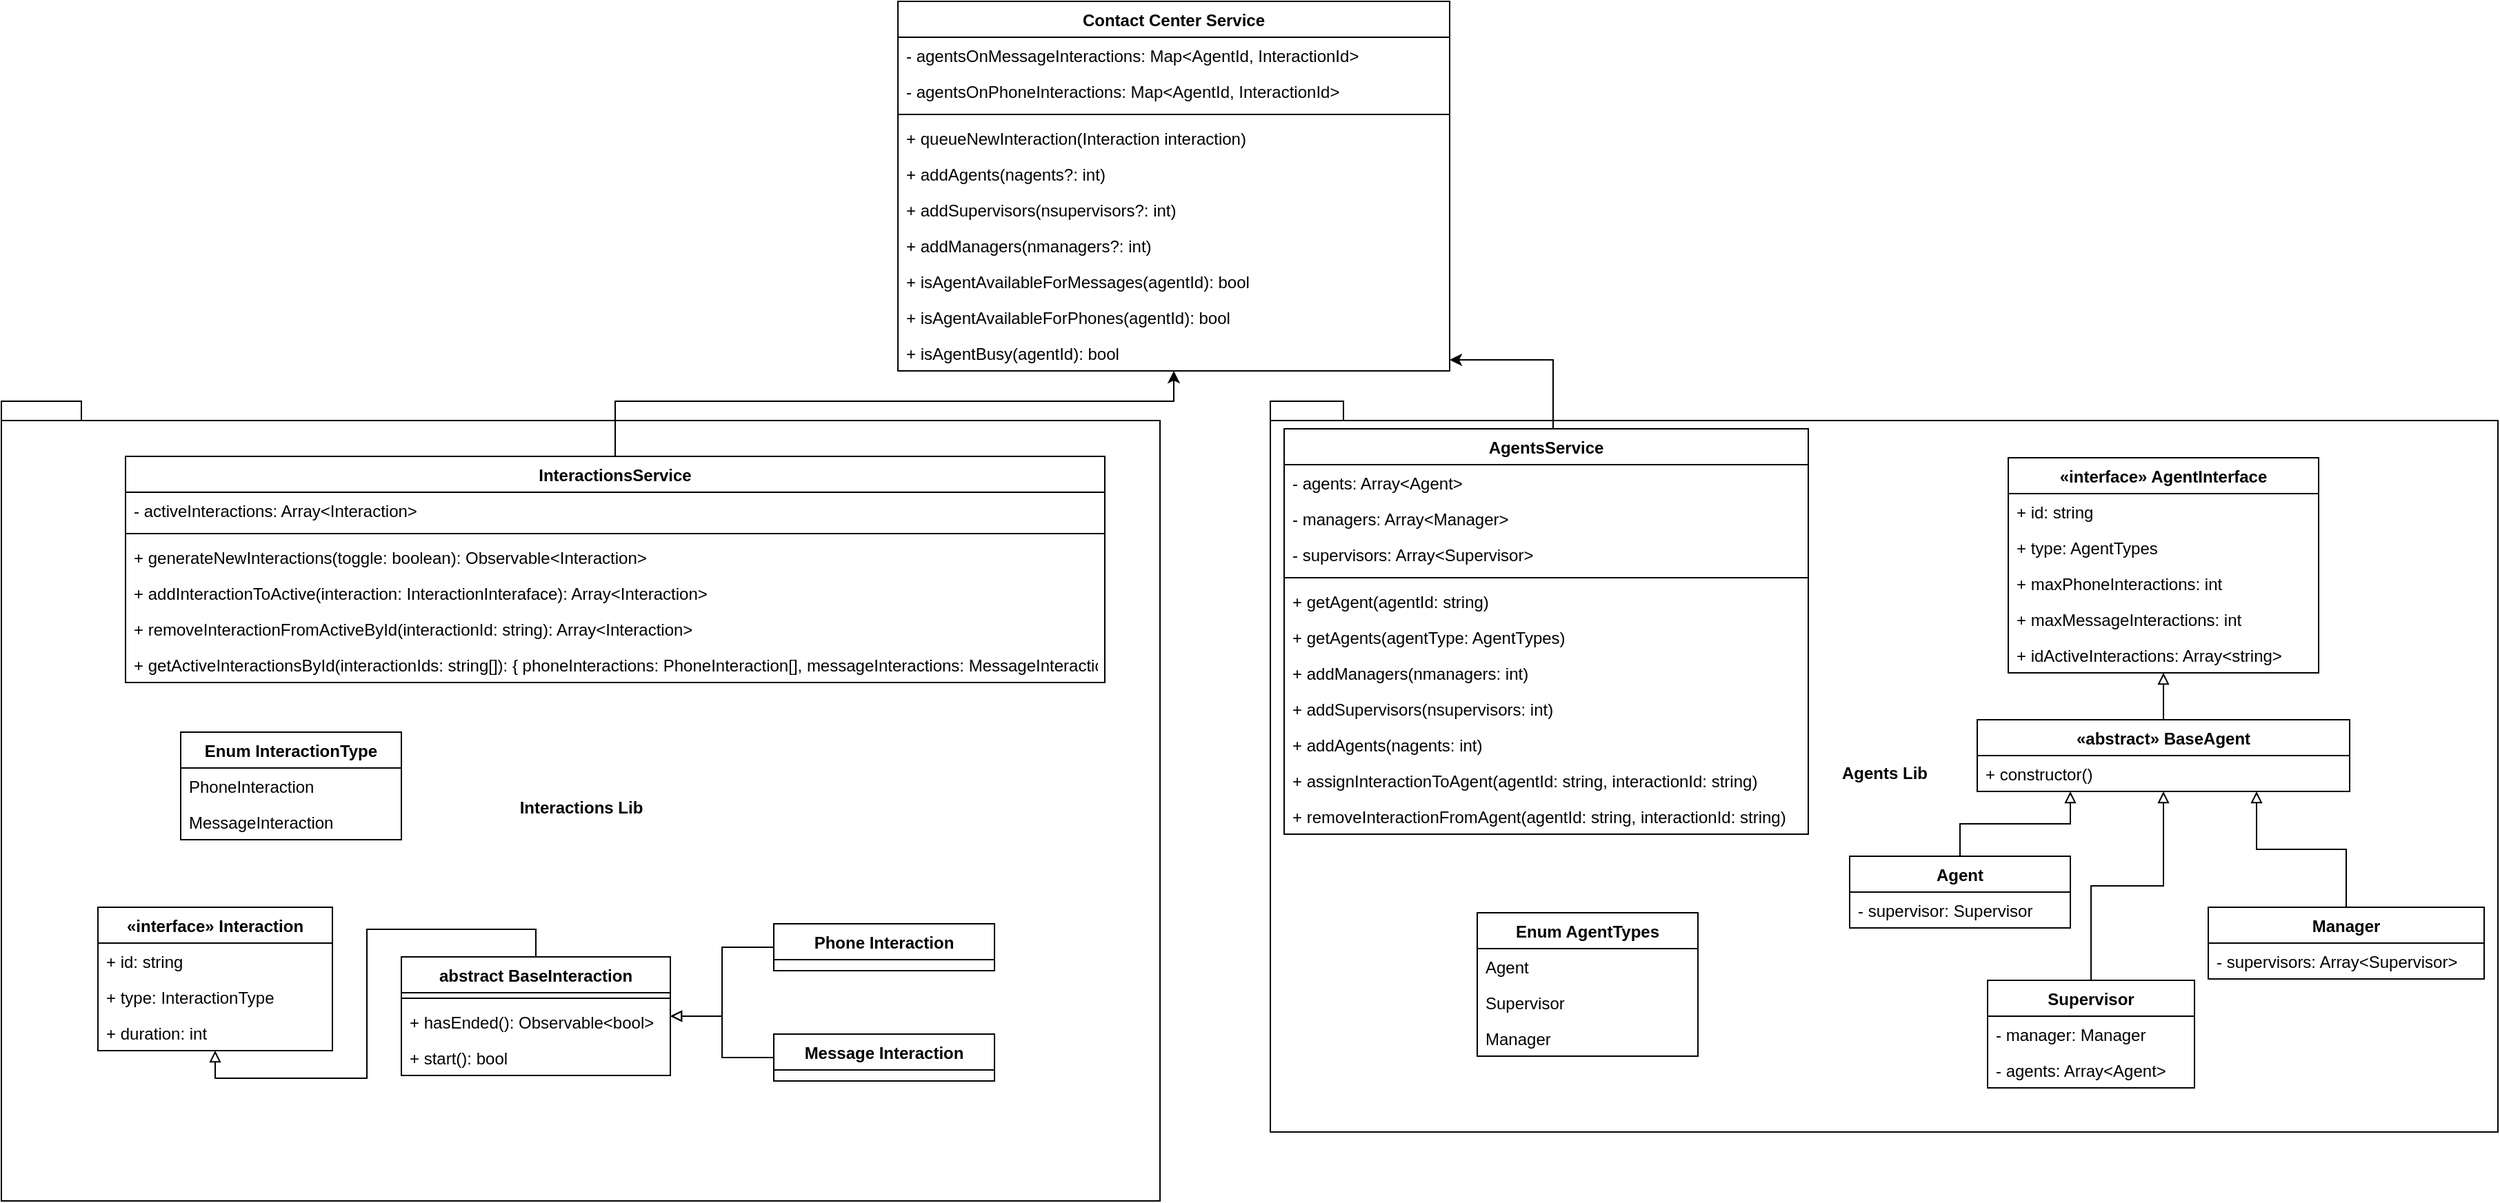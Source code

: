 <mxfile version="14.9.6" type="device" pages="2"><diagram id="9mXvaVSuT-yr561JVfZQ" name="Classes"><mxGraphModel dx="1939" dy="1730" grid="1" gridSize="10" guides="1" tooltips="1" connect="1" arrows="1" fold="1" page="1" pageScale="1" pageWidth="850" pageHeight="1100" math="0" shadow="0"><root><mxCell id="0"/><mxCell id="1" parent="0"/><mxCell id="GSy9JZOcoxlVscX8w8jJ-24" value="Agents Lib" style="shape=folder;fontStyle=1;spacingTop=10;tabWidth=40;tabHeight=14;tabPosition=left;html=1;" parent="1" vertex="1"><mxGeometry x="510" y="-410" width="890" height="530" as="geometry"/></mxCell><mxCell id="GSy9JZOcoxlVscX8w8jJ-23" value="Interactions Lib" style="shape=folder;fontStyle=1;spacingTop=10;tabWidth=40;tabHeight=14;tabPosition=left;html=1;" parent="1" vertex="1"><mxGeometry x="-410" y="-410" width="840" height="580" as="geometry"/></mxCell><mxCell id="VfbLvijLUW6u_aJ8UXOx-10" style="edgeStyle=orthogonalEdgeStyle;rounded=0;orthogonalLoop=1;jettySize=auto;html=1;startArrow=none;startFill=0;endArrow=block;endFill=0;" parent="1" source="rVlFmZ7Iy4KIFGHd2SEh-2" target="VfbLvijLUW6u_aJ8UXOx-1" edge="1"><mxGeometry relative="1" as="geometry"/></mxCell><mxCell id="rVlFmZ7Iy4KIFGHd2SEh-2" value="Message Interaction" style="swimlane;fontStyle=1;align=center;verticalAlign=top;childLayout=stackLayout;horizontal=1;startSize=26;horizontalStack=0;resizeParent=1;resizeParentMax=0;resizeLast=0;collapsible=1;marginBottom=0;" parent="1" vertex="1"><mxGeometry x="150" y="49" width="160" height="34" as="geometry"/></mxCell><mxCell id="VfbLvijLUW6u_aJ8UXOx-11" style="edgeStyle=orthogonalEdgeStyle;rounded=0;orthogonalLoop=1;jettySize=auto;html=1;startArrow=none;startFill=0;endArrow=block;endFill=0;" parent="1" source="rVlFmZ7Iy4KIFGHd2SEh-6" target="VfbLvijLUW6u_aJ8UXOx-1" edge="1"><mxGeometry relative="1" as="geometry"/></mxCell><mxCell id="rVlFmZ7Iy4KIFGHd2SEh-6" value="Phone Interaction" style="swimlane;fontStyle=1;align=center;verticalAlign=top;childLayout=stackLayout;horizontal=1;startSize=26;horizontalStack=0;resizeParent=1;resizeParentMax=0;resizeLast=0;collapsible=1;marginBottom=0;" parent="1" vertex="1"><mxGeometry x="150" y="-31" width="160" height="34" as="geometry"/></mxCell><mxCell id="rVlFmZ7Iy4KIFGHd2SEh-12" value="Agent" style="swimlane;fontStyle=1;align=center;verticalAlign=top;childLayout=stackLayout;horizontal=1;startSize=26;horizontalStack=0;resizeParent=1;resizeParentMax=0;resizeLast=0;collapsible=1;marginBottom=0;" parent="1" vertex="1"><mxGeometry x="930" y="-80" width="160" height="52" as="geometry"/></mxCell><mxCell id="rVlFmZ7Iy4KIFGHd2SEh-13" value="- supervisor: Supervisor" style="text;strokeColor=none;fillColor=none;align=left;verticalAlign=top;spacingLeft=4;spacingRight=4;overflow=hidden;rotatable=0;points=[[0,0.5],[1,0.5]];portConstraint=eastwest;" parent="rVlFmZ7Iy4KIFGHd2SEh-12" vertex="1"><mxGeometry y="26" width="160" height="26" as="geometry"/></mxCell><mxCell id="bqos2zg2RV2krhV23c68-33" style="edgeStyle=orthogonalEdgeStyle;rounded=0;orthogonalLoop=1;jettySize=auto;html=1;exitX=0.5;exitY=0;exitDx=0;exitDy=0;startArrow=none;startFill=0;endArrow=block;endFill=0;" parent="1" source="rVlFmZ7Iy4KIFGHd2SEh-16" target="rVlFmZ7Iy4KIFGHd2SEh-28" edge="1"><mxGeometry relative="1" as="geometry"/></mxCell><mxCell id="rVlFmZ7Iy4KIFGHd2SEh-16" value="Supervisor" style="swimlane;fontStyle=1;align=center;verticalAlign=top;childLayout=stackLayout;horizontal=1;startSize=26;horizontalStack=0;resizeParent=1;resizeParentMax=0;resizeLast=0;collapsible=1;marginBottom=0;" parent="1" vertex="1"><mxGeometry x="1030" y="10" width="150" height="78" as="geometry"/></mxCell><mxCell id="rVlFmZ7Iy4KIFGHd2SEh-17" value="- manager: Manager" style="text;strokeColor=none;fillColor=none;align=left;verticalAlign=top;spacingLeft=4;spacingRight=4;overflow=hidden;rotatable=0;points=[[0,0.5],[1,0.5]];portConstraint=eastwest;" parent="rVlFmZ7Iy4KIFGHd2SEh-16" vertex="1"><mxGeometry y="26" width="150" height="26" as="geometry"/></mxCell><mxCell id="bqos2zg2RV2krhV23c68-34" value="- agents: Array&lt;Agent&gt;" style="text;strokeColor=none;fillColor=none;align=left;verticalAlign=top;spacingLeft=4;spacingRight=4;overflow=hidden;rotatable=0;points=[[0,0.5],[1,0.5]];portConstraint=eastwest;" parent="rVlFmZ7Iy4KIFGHd2SEh-16" vertex="1"><mxGeometry y="52" width="150" height="26" as="geometry"/></mxCell><mxCell id="rVlFmZ7Iy4KIFGHd2SEh-20" value="Manager" style="swimlane;fontStyle=1;align=center;verticalAlign=top;childLayout=stackLayout;horizontal=1;startSize=26;horizontalStack=0;resizeParent=1;resizeParentMax=0;resizeLast=0;collapsible=1;marginBottom=0;" parent="1" vertex="1"><mxGeometry x="1190" y="-43" width="200" height="52" as="geometry"/></mxCell><mxCell id="bqos2zg2RV2krhV23c68-36" value="- supervisors: Array&lt;Supervisor&gt;" style="text;strokeColor=none;fillColor=none;align=left;verticalAlign=top;spacingLeft=4;spacingRight=4;overflow=hidden;rotatable=0;points=[[0,0.5],[1,0.5]];portConstraint=eastwest;" parent="rVlFmZ7Iy4KIFGHd2SEh-20" vertex="1"><mxGeometry y="26" width="200" height="26" as="geometry"/></mxCell><mxCell id="bqos2zg2RV2krhV23c68-4" style="edgeStyle=orthogonalEdgeStyle;rounded=0;orthogonalLoop=1;jettySize=auto;html=1;exitX=0.25;exitY=1;exitDx=0;exitDy=0;endArrow=none;endFill=0;startArrow=block;startFill=0;" parent="1" source="rVlFmZ7Iy4KIFGHd2SEh-28" target="rVlFmZ7Iy4KIFGHd2SEh-12" edge="1"><mxGeometry relative="1" as="geometry"/></mxCell><mxCell id="bqos2zg2RV2krhV23c68-6" style="edgeStyle=orthogonalEdgeStyle;rounded=0;orthogonalLoop=1;jettySize=auto;html=1;exitX=0.75;exitY=1;exitDx=0;exitDy=0;endArrow=none;endFill=0;startArrow=block;startFill=0;" parent="1" source="rVlFmZ7Iy4KIFGHd2SEh-28" target="rVlFmZ7Iy4KIFGHd2SEh-20" edge="1"><mxGeometry relative="1" as="geometry"/></mxCell><mxCell id="rVlFmZ7Iy4KIFGHd2SEh-28" value="«abstract» BaseAgent" style="swimlane;fontStyle=1;align=center;verticalAlign=top;childLayout=stackLayout;horizontal=1;startSize=26;horizontalStack=0;resizeParent=1;resizeParentMax=0;resizeLast=0;collapsible=1;marginBottom=0;" parent="1" vertex="1"><mxGeometry x="1022.5" y="-179" width="270" height="52" as="geometry"/></mxCell><mxCell id="W-T2RcgYXypYs22ILFJd-6" value="+ constructor()" style="text;strokeColor=none;fillColor=none;align=left;verticalAlign=top;spacingLeft=4;spacingRight=4;overflow=hidden;rotatable=0;points=[[0,0.5],[1,0.5]];portConstraint=eastwest;" vertex="1" parent="rVlFmZ7Iy4KIFGHd2SEh-28"><mxGeometry y="26" width="270" height="26" as="geometry"/></mxCell><mxCell id="VfbLvijLUW6u_aJ8UXOx-8" style="edgeStyle=orthogonalEdgeStyle;rounded=0;orthogonalLoop=1;jettySize=auto;html=1;exitX=0.5;exitY=1;exitDx=0;exitDy=0;entryX=0.5;entryY=0;entryDx=0;entryDy=0;endArrow=none;endFill=0;startArrow=block;startFill=0;" parent="1" source="rVlFmZ7Iy4KIFGHd2SEh-40" target="VfbLvijLUW6u_aJ8UXOx-1" edge="1"><mxGeometry relative="1" as="geometry"/></mxCell><mxCell id="rVlFmZ7Iy4KIFGHd2SEh-40" value="«interface» Interaction" style="swimlane;fontStyle=1;align=center;verticalAlign=top;childLayout=stackLayout;horizontal=1;startSize=26;horizontalStack=0;resizeParent=1;resizeParentMax=0;resizeLast=0;collapsible=1;marginBottom=0;" parent="1" vertex="1"><mxGeometry x="-340" y="-43" width="170" height="104" as="geometry"/></mxCell><mxCell id="rVlFmZ7Iy4KIFGHd2SEh-41" value="+ id: string" style="text;strokeColor=none;fillColor=none;align=left;verticalAlign=top;spacingLeft=4;spacingRight=4;overflow=hidden;rotatable=0;points=[[0,0.5],[1,0.5]];portConstraint=eastwest;" parent="rVlFmZ7Iy4KIFGHd2SEh-40" vertex="1"><mxGeometry y="26" width="170" height="26" as="geometry"/></mxCell><mxCell id="aWb27PJC8GSQuPGXeeC0-7" value="+ type: InteractionType" style="text;strokeColor=none;fillColor=none;align=left;verticalAlign=top;spacingLeft=4;spacingRight=4;overflow=hidden;rotatable=0;points=[[0,0.5],[1,0.5]];portConstraint=eastwest;" parent="rVlFmZ7Iy4KIFGHd2SEh-40" vertex="1"><mxGeometry y="52" width="170" height="26" as="geometry"/></mxCell><mxCell id="aWb27PJC8GSQuPGXeeC0-6" value="+ duration: int" style="text;strokeColor=none;fillColor=none;align=left;verticalAlign=top;spacingLeft=4;spacingRight=4;overflow=hidden;rotatable=0;points=[[0,0.5],[1,0.5]];portConstraint=eastwest;" parent="rVlFmZ7Iy4KIFGHd2SEh-40" vertex="1"><mxGeometry y="78" width="170" height="26" as="geometry"/></mxCell><mxCell id="bqos2zg2RV2krhV23c68-8" value="Contact Center Service" style="swimlane;fontStyle=1;align=center;verticalAlign=top;childLayout=stackLayout;horizontal=1;startSize=26;horizontalStack=0;resizeParent=1;resizeParentMax=0;resizeLast=0;collapsible=1;marginBottom=0;" parent="1" vertex="1"><mxGeometry x="240" y="-700" width="400" height="268" as="geometry"/></mxCell><mxCell id="bqos2zg2RV2krhV23c68-17" value="- agentsOnMessageInteractions: Map&lt;AgentId, InteractionId&gt;" style="text;strokeColor=none;fillColor=none;align=left;verticalAlign=top;spacingLeft=4;spacingRight=4;overflow=hidden;rotatable=0;points=[[0,0.5],[1,0.5]];portConstraint=eastwest;" parent="bqos2zg2RV2krhV23c68-8" vertex="1"><mxGeometry y="26" width="400" height="26" as="geometry"/></mxCell><mxCell id="aWb27PJC8GSQuPGXeeC0-1" value="- agentsOnPhoneInteractions: Map&lt;AgentId, InteractionId&gt;" style="text;strokeColor=none;fillColor=none;align=left;verticalAlign=top;spacingLeft=4;spacingRight=4;overflow=hidden;rotatable=0;points=[[0,0.5],[1,0.5]];portConstraint=eastwest;" parent="bqos2zg2RV2krhV23c68-8" vertex="1"><mxGeometry y="52" width="400" height="26" as="geometry"/></mxCell><mxCell id="bqos2zg2RV2krhV23c68-10" value="" style="line;strokeWidth=1;fillColor=none;align=left;verticalAlign=middle;spacingTop=-1;spacingLeft=3;spacingRight=3;rotatable=0;labelPosition=right;points=[];portConstraint=eastwest;" parent="bqos2zg2RV2krhV23c68-8" vertex="1"><mxGeometry y="78" width="400" height="8" as="geometry"/></mxCell><mxCell id="_GVW7TMEbYRuiCOnkN0X-1" value="+ queueNewInteraction(Interaction interaction)" style="text;strokeColor=none;fillColor=none;align=left;verticalAlign=top;spacingLeft=4;spacingRight=4;overflow=hidden;rotatable=0;points=[[0,0.5],[1,0.5]];portConstraint=eastwest;" parent="bqos2zg2RV2krhV23c68-8" vertex="1"><mxGeometry y="86" width="400" height="26" as="geometry"/></mxCell><mxCell id="NI0zoDxkc4GcWIUidgXC-1" value="+ addAgents(nagents?: int)" style="text;strokeColor=none;fillColor=none;align=left;verticalAlign=top;spacingLeft=4;spacingRight=4;overflow=hidden;rotatable=0;points=[[0,0.5],[1,0.5]];portConstraint=eastwest;" parent="bqos2zg2RV2krhV23c68-8" vertex="1"><mxGeometry y="112" width="400" height="26" as="geometry"/></mxCell><mxCell id="NI0zoDxkc4GcWIUidgXC-2" value="+ addSupervisors(nsupervisors?: int)" style="text;strokeColor=none;fillColor=none;align=left;verticalAlign=top;spacingLeft=4;spacingRight=4;overflow=hidden;rotatable=0;points=[[0,0.5],[1,0.5]];portConstraint=eastwest;" parent="bqos2zg2RV2krhV23c68-8" vertex="1"><mxGeometry y="138" width="400" height="26" as="geometry"/></mxCell><mxCell id="NI0zoDxkc4GcWIUidgXC-3" value="+ addManagers(nmanagers?: int)" style="text;strokeColor=none;fillColor=none;align=left;verticalAlign=top;spacingLeft=4;spacingRight=4;overflow=hidden;rotatable=0;points=[[0,0.5],[1,0.5]];portConstraint=eastwest;" parent="bqos2zg2RV2krhV23c68-8" vertex="1"><mxGeometry y="164" width="400" height="26" as="geometry"/></mxCell><mxCell id="aWb27PJC8GSQuPGXeeC0-10" value="+ isAgentAvailableForMessages(agentId): bool" style="text;strokeColor=none;fillColor=none;align=left;verticalAlign=top;spacingLeft=4;spacingRight=4;overflow=hidden;rotatable=0;points=[[0,0.5],[1,0.5]];portConstraint=eastwest;" parent="bqos2zg2RV2krhV23c68-8" vertex="1"><mxGeometry y="190" width="400" height="26" as="geometry"/></mxCell><mxCell id="aWb27PJC8GSQuPGXeeC0-9" value="+ isAgentAvailableForPhones(agentId): bool" style="text;strokeColor=none;fillColor=none;align=left;verticalAlign=top;spacingLeft=4;spacingRight=4;overflow=hidden;rotatable=0;points=[[0,0.5],[1,0.5]];portConstraint=eastwest;" parent="bqos2zg2RV2krhV23c68-8" vertex="1"><mxGeometry y="216" width="400" height="26" as="geometry"/></mxCell><mxCell id="W-T2RcgYXypYs22ILFJd-2" value="+ isAgentBusy(agentId): bool" style="text;strokeColor=none;fillColor=none;align=left;verticalAlign=top;spacingLeft=4;spacingRight=4;overflow=hidden;rotatable=0;points=[[0,0.5],[1,0.5]];portConstraint=eastwest;" vertex="1" parent="bqos2zg2RV2krhV23c68-8"><mxGeometry y="242" width="400" height="26" as="geometry"/></mxCell><mxCell id="VfbLvijLUW6u_aJ8UXOx-1" value="abstract BaseInteraction" style="swimlane;fontStyle=1;align=center;verticalAlign=top;childLayout=stackLayout;horizontal=1;startSize=26;horizontalStack=0;resizeParent=1;resizeParentMax=0;resizeLast=0;collapsible=1;marginBottom=0;" parent="1" vertex="1"><mxGeometry x="-120" y="-7" width="195" height="86" as="geometry"/></mxCell><mxCell id="VfbLvijLUW6u_aJ8UXOx-3" value="" style="line;strokeWidth=1;fillColor=none;align=left;verticalAlign=middle;spacingTop=-1;spacingLeft=3;spacingRight=3;rotatable=0;labelPosition=right;points=[];portConstraint=eastwest;" parent="VfbLvijLUW6u_aJ8UXOx-1" vertex="1"><mxGeometry y="26" width="195" height="8" as="geometry"/></mxCell><mxCell id="VfbLvijLUW6u_aJ8UXOx-6" value="+ hasEnded(): Observable&lt;bool&gt;" style="text;strokeColor=none;fillColor=none;align=left;verticalAlign=top;spacingLeft=4;spacingRight=4;overflow=hidden;rotatable=0;points=[[0,0.5],[1,0.5]];portConstraint=eastwest;" parent="VfbLvijLUW6u_aJ8UXOx-1" vertex="1"><mxGeometry y="34" width="195" height="26" as="geometry"/></mxCell><mxCell id="VfbLvijLUW6u_aJ8UXOx-5" value="+ start(): bool" style="text;strokeColor=none;fillColor=none;align=left;verticalAlign=top;spacingLeft=4;spacingRight=4;overflow=hidden;rotatable=0;points=[[0,0.5],[1,0.5]];portConstraint=eastwest;" parent="VfbLvijLUW6u_aJ8UXOx-1" vertex="1"><mxGeometry y="60" width="195" height="26" as="geometry"/></mxCell><mxCell id="aWb27PJC8GSQuPGXeeC0-16" style="edgeStyle=orthogonalEdgeStyle;rounded=0;orthogonalLoop=1;jettySize=auto;html=1;exitX=0.5;exitY=1;exitDx=0;exitDy=0;startArrow=block;startFill=0;endArrow=none;endFill=0;" parent="1" source="aWb27PJC8GSQuPGXeeC0-11" target="rVlFmZ7Iy4KIFGHd2SEh-28" edge="1"><mxGeometry relative="1" as="geometry"/></mxCell><mxCell id="aWb27PJC8GSQuPGXeeC0-11" value="«interface» AgentInterface" style="swimlane;fontStyle=1;align=center;verticalAlign=top;childLayout=stackLayout;horizontal=1;startSize=26;horizontalStack=0;resizeParent=1;resizeParentMax=0;resizeLast=0;collapsible=1;marginBottom=0;" parent="1" vertex="1"><mxGeometry x="1045" y="-369" width="225" height="156" as="geometry"/></mxCell><mxCell id="aWb27PJC8GSQuPGXeeC0-12" value="+ id: string" style="text;strokeColor=none;fillColor=none;align=left;verticalAlign=top;spacingLeft=4;spacingRight=4;overflow=hidden;rotatable=0;points=[[0,0.5],[1,0.5]];portConstraint=eastwest;" parent="aWb27PJC8GSQuPGXeeC0-11" vertex="1"><mxGeometry y="26" width="225" height="26" as="geometry"/></mxCell><mxCell id="aWb27PJC8GSQuPGXeeC0-13" value="+ type: AgentTypes" style="text;strokeColor=none;fillColor=none;align=left;verticalAlign=top;spacingLeft=4;spacingRight=4;overflow=hidden;rotatable=0;points=[[0,0.5],[1,0.5]];portConstraint=eastwest;" parent="aWb27PJC8GSQuPGXeeC0-11" vertex="1"><mxGeometry y="52" width="225" height="26" as="geometry"/></mxCell><mxCell id="aWb27PJC8GSQuPGXeeC0-3" value="+ maxPhoneInteractions: int" style="text;strokeColor=none;fillColor=none;align=left;verticalAlign=top;spacingLeft=4;spacingRight=4;overflow=hidden;rotatable=0;points=[[0,0.5],[1,0.5]];portConstraint=eastwest;" parent="aWb27PJC8GSQuPGXeeC0-11" vertex="1"><mxGeometry y="78" width="225" height="26" as="geometry"/></mxCell><mxCell id="rVlFmZ7Iy4KIFGHd2SEh-29" value="+ maxMessageInteractions: int" style="text;strokeColor=none;fillColor=none;align=left;verticalAlign=top;spacingLeft=4;spacingRight=4;overflow=hidden;rotatable=0;points=[[0,0.5],[1,0.5]];portConstraint=eastwest;" parent="aWb27PJC8GSQuPGXeeC0-11" vertex="1"><mxGeometry y="104" width="225" height="26" as="geometry"/></mxCell><mxCell id="aWb27PJC8GSQuPGXeeC0-4" value="+ idActiveInteractions: Array&lt;string&gt;" style="text;strokeColor=none;fillColor=none;align=left;verticalAlign=top;spacingLeft=4;spacingRight=4;overflow=hidden;rotatable=0;points=[[0,0.5],[1,0.5]];portConstraint=eastwest;" parent="aWb27PJC8GSQuPGXeeC0-11" vertex="1"><mxGeometry y="130" width="225" height="26" as="geometry"/></mxCell><mxCell id="GSy9JZOcoxlVscX8w8jJ-20" style="edgeStyle=orthogonalEdgeStyle;rounded=0;orthogonalLoop=1;jettySize=auto;html=1;" parent="1" source="GSy9JZOcoxlVscX8w8jJ-1" target="bqos2zg2RV2krhV23c68-8" edge="1"><mxGeometry relative="1" as="geometry"><Array as="points"><mxPoint x="715" y="-440"/><mxPoint x="440" y="-440"/></Array></mxGeometry></mxCell><mxCell id="GSy9JZOcoxlVscX8w8jJ-1" value="AgentsService" style="swimlane;fontStyle=1;align=center;verticalAlign=top;childLayout=stackLayout;horizontal=1;startSize=26;horizontalStack=0;resizeParent=1;resizeParentMax=0;resizeLast=0;collapsible=1;marginBottom=0;" parent="1" vertex="1"><mxGeometry x="520" y="-390" width="380" height="294" as="geometry"/></mxCell><mxCell id="GSy9JZOcoxlVscX8w8jJ-5" value="- agents: Array&lt;Agent&gt;" style="text;strokeColor=none;fillColor=none;align=left;verticalAlign=top;spacingLeft=4;spacingRight=4;overflow=hidden;rotatable=0;points=[[0,0.5],[1,0.5]];portConstraint=eastwest;" parent="GSy9JZOcoxlVscX8w8jJ-1" vertex="1"><mxGeometry y="26" width="380" height="26" as="geometry"/></mxCell><mxCell id="GSy9JZOcoxlVscX8w8jJ-7" value="- managers: Array&lt;Manager&gt;" style="text;strokeColor=none;fillColor=none;align=left;verticalAlign=top;spacingLeft=4;spacingRight=4;overflow=hidden;rotatable=0;points=[[0,0.5],[1,0.5]];portConstraint=eastwest;" parent="GSy9JZOcoxlVscX8w8jJ-1" vertex="1"><mxGeometry y="52" width="380" height="26" as="geometry"/></mxCell><mxCell id="GSy9JZOcoxlVscX8w8jJ-6" value="- supervisors: Array&lt;Supervisor&gt;" style="text;strokeColor=none;fillColor=none;align=left;verticalAlign=top;spacingLeft=4;spacingRight=4;overflow=hidden;rotatable=0;points=[[0,0.5],[1,0.5]];portConstraint=eastwest;" parent="GSy9JZOcoxlVscX8w8jJ-1" vertex="1"><mxGeometry y="78" width="380" height="26" as="geometry"/></mxCell><mxCell id="GSy9JZOcoxlVscX8w8jJ-3" value="" style="line;strokeWidth=1;fillColor=none;align=left;verticalAlign=middle;spacingTop=-1;spacingLeft=3;spacingRight=3;rotatable=0;labelPosition=right;points=[];portConstraint=eastwest;" parent="GSy9JZOcoxlVscX8w8jJ-1" vertex="1"><mxGeometry y="104" width="380" height="8" as="geometry"/></mxCell><mxCell id="eq-xW2-XUnyU69JytTZA-1" value="+ getAgent(agentId: string)" style="text;strokeColor=none;fillColor=none;align=left;verticalAlign=top;spacingLeft=4;spacingRight=4;overflow=hidden;rotatable=0;points=[[0,0.5],[1,0.5]];portConstraint=eastwest;" parent="GSy9JZOcoxlVscX8w8jJ-1" vertex="1"><mxGeometry y="112" width="380" height="26" as="geometry"/></mxCell><mxCell id="eq-xW2-XUnyU69JytTZA-4" value="+ getAgents(agentType: AgentTypes)" style="text;strokeColor=none;fillColor=none;align=left;verticalAlign=top;spacingLeft=4;spacingRight=4;overflow=hidden;rotatable=0;points=[[0,0.5],[1,0.5]];portConstraint=eastwest;" parent="GSy9JZOcoxlVscX8w8jJ-1" vertex="1"><mxGeometry y="138" width="380" height="26" as="geometry"/></mxCell><mxCell id="GSy9JZOcoxlVscX8w8jJ-10" value="+ addManagers(nmanagers: int)" style="text;strokeColor=none;fillColor=none;align=left;verticalAlign=top;spacingLeft=4;spacingRight=4;overflow=hidden;rotatable=0;points=[[0,0.5],[1,0.5]];portConstraint=eastwest;" parent="GSy9JZOcoxlVscX8w8jJ-1" vertex="1"><mxGeometry y="164" width="380" height="26" as="geometry"/></mxCell><mxCell id="GSy9JZOcoxlVscX8w8jJ-9" value="+ addSupervisors(nsupervisors: int)" style="text;strokeColor=none;fillColor=none;align=left;verticalAlign=top;spacingLeft=4;spacingRight=4;overflow=hidden;rotatable=0;points=[[0,0.5],[1,0.5]];portConstraint=eastwest;" parent="GSy9JZOcoxlVscX8w8jJ-1" vertex="1"><mxGeometry y="190" width="380" height="26" as="geometry"/></mxCell><mxCell id="GSy9JZOcoxlVscX8w8jJ-8" value="+ addAgents(nagents: int)" style="text;strokeColor=none;fillColor=none;align=left;verticalAlign=top;spacingLeft=4;spacingRight=4;overflow=hidden;rotatable=0;points=[[0,0.5],[1,0.5]];portConstraint=eastwest;" parent="GSy9JZOcoxlVscX8w8jJ-1" vertex="1"><mxGeometry y="216" width="380" height="26" as="geometry"/></mxCell><mxCell id="W-T2RcgYXypYs22ILFJd-1" value="+ assignInteractionToAgent(agentId: string, interactionId: string)" style="text;strokeColor=none;fillColor=none;align=left;verticalAlign=top;spacingLeft=4;spacingRight=4;overflow=hidden;rotatable=0;points=[[0,0.5],[1,0.5]];portConstraint=eastwest;" vertex="1" parent="GSy9JZOcoxlVscX8w8jJ-1"><mxGeometry y="242" width="380" height="26" as="geometry"/></mxCell><mxCell id="eq-xW2-XUnyU69JytTZA-2" value="+ removeInteractionFromAgent(agentId: string, interactionId: string)" style="text;strokeColor=none;fillColor=none;align=left;verticalAlign=top;spacingLeft=4;spacingRight=4;overflow=hidden;rotatable=0;points=[[0,0.5],[1,0.5]];portConstraint=eastwest;" parent="GSy9JZOcoxlVscX8w8jJ-1" vertex="1"><mxGeometry y="268" width="380" height="26" as="geometry"/></mxCell><mxCell id="GSy9JZOcoxlVscX8w8jJ-21" style="edgeStyle=orthogonalEdgeStyle;rounded=0;orthogonalLoop=1;jettySize=auto;html=1;exitX=0.5;exitY=0;exitDx=0;exitDy=0;" parent="1" source="GSy9JZOcoxlVscX8w8jJ-15" target="bqos2zg2RV2krhV23c68-8" edge="1"><mxGeometry relative="1" as="geometry"><Array as="points"><mxPoint x="35" y="-410"/><mxPoint x="440" y="-410"/></Array></mxGeometry></mxCell><mxCell id="GSy9JZOcoxlVscX8w8jJ-15" value="InteractionsService" style="swimlane;fontStyle=1;align=center;verticalAlign=top;childLayout=stackLayout;horizontal=1;startSize=26;horizontalStack=0;resizeParent=1;resizeParentMax=0;resizeLast=0;collapsible=1;marginBottom=0;" parent="1" vertex="1"><mxGeometry x="-320" y="-370" width="710" height="164" as="geometry"/></mxCell><mxCell id="GSy9JZOcoxlVscX8w8jJ-19" value="- activeInteractions: Array&lt;Interaction&gt;" style="text;strokeColor=none;fillColor=none;align=left;verticalAlign=top;spacingLeft=4;spacingRight=4;overflow=hidden;rotatable=0;points=[[0,0.5],[1,0.5]];portConstraint=eastwest;" parent="GSy9JZOcoxlVscX8w8jJ-15" vertex="1"><mxGeometry y="26" width="710" height="26" as="geometry"/></mxCell><mxCell id="GSy9JZOcoxlVscX8w8jJ-17" value="" style="line;strokeWidth=1;fillColor=none;align=left;verticalAlign=middle;spacingTop=-1;spacingLeft=3;spacingRight=3;rotatable=0;labelPosition=right;points=[];portConstraint=eastwest;" parent="GSy9JZOcoxlVscX8w8jJ-15" vertex="1"><mxGeometry y="52" width="710" height="8" as="geometry"/></mxCell><mxCell id="GSy9JZOcoxlVscX8w8jJ-18" value="+ generateNewInteractions(toggle: boolean): Observable&lt;Interaction&gt;" style="text;strokeColor=none;fillColor=none;align=left;verticalAlign=top;spacingLeft=4;spacingRight=4;overflow=hidden;rotatable=0;points=[[0,0.5],[1,0.5]];portConstraint=eastwest;" parent="GSy9JZOcoxlVscX8w8jJ-15" vertex="1"><mxGeometry y="60" width="710" height="26" as="geometry"/></mxCell><mxCell id="GSy9JZOcoxlVscX8w8jJ-22" value="+ addInteractionToActive(interaction: InteractionInteraface): Array&lt;Interaction&gt;" style="text;strokeColor=none;fillColor=none;align=left;verticalAlign=top;spacingLeft=4;spacingRight=4;overflow=hidden;rotatable=0;points=[[0,0.5],[1,0.5]];portConstraint=eastwest;" parent="GSy9JZOcoxlVscX8w8jJ-15" vertex="1"><mxGeometry y="86" width="710" height="26" as="geometry"/></mxCell><mxCell id="W-T2RcgYXypYs22ILFJd-4" value="+ removeInteractionFromActiveById(interactionId: string): Array&lt;Interaction&gt;" style="text;strokeColor=none;fillColor=none;align=left;verticalAlign=top;spacingLeft=4;spacingRight=4;overflow=hidden;rotatable=0;points=[[0,0.5],[1,0.5]];portConstraint=eastwest;" vertex="1" parent="GSy9JZOcoxlVscX8w8jJ-15"><mxGeometry y="112" width="710" height="26" as="geometry"/></mxCell><mxCell id="W-T2RcgYXypYs22ILFJd-3" value="+ getActiveInteractionsById(interactionIds: string[]): { phoneInteractions: PhoneInteraction[], messageInteractions: MessageInteractions[] }" style="text;strokeColor=none;fillColor=none;align=left;verticalAlign=top;spacingLeft=4;spacingRight=4;overflow=hidden;rotatable=0;points=[[0,0.5],[1,0.5]];portConstraint=eastwest;" vertex="1" parent="GSy9JZOcoxlVscX8w8jJ-15"><mxGeometry y="138" width="710" height="26" as="geometry"/></mxCell><mxCell id="W-T2RcgYXypYs22ILFJd-7" value="Enum AgentTypes" style="swimlane;fontStyle=1;align=center;verticalAlign=top;childLayout=stackLayout;horizontal=1;startSize=26;horizontalStack=0;resizeParent=1;resizeParentMax=0;resizeLast=0;collapsible=1;marginBottom=0;" vertex="1" parent="1"><mxGeometry x="660" y="-39" width="160" height="104" as="geometry"/></mxCell><mxCell id="W-T2RcgYXypYs22ILFJd-11" value="Agent" style="text;strokeColor=none;fillColor=none;align=left;verticalAlign=top;spacingLeft=4;spacingRight=4;overflow=hidden;rotatable=0;points=[[0,0.5],[1,0.5]];portConstraint=eastwest;" vertex="1" parent="W-T2RcgYXypYs22ILFJd-7"><mxGeometry y="26" width="160" height="26" as="geometry"/></mxCell><mxCell id="W-T2RcgYXypYs22ILFJd-12" value="Supervisor" style="text;strokeColor=none;fillColor=none;align=left;verticalAlign=top;spacingLeft=4;spacingRight=4;overflow=hidden;rotatable=0;points=[[0,0.5],[1,0.5]];portConstraint=eastwest;" vertex="1" parent="W-T2RcgYXypYs22ILFJd-7"><mxGeometry y="52" width="160" height="26" as="geometry"/></mxCell><mxCell id="W-T2RcgYXypYs22ILFJd-8" value="Manager" style="text;strokeColor=none;fillColor=none;align=left;verticalAlign=top;spacingLeft=4;spacingRight=4;overflow=hidden;rotatable=0;points=[[0,0.5],[1,0.5]];portConstraint=eastwest;" vertex="1" parent="W-T2RcgYXypYs22ILFJd-7"><mxGeometry y="78" width="160" height="26" as="geometry"/></mxCell><mxCell id="W-T2RcgYXypYs22ILFJd-13" value="Enum InteractionType" style="swimlane;fontStyle=1;align=center;verticalAlign=top;childLayout=stackLayout;horizontal=1;startSize=26;horizontalStack=0;resizeParent=1;resizeParentMax=0;resizeLast=0;collapsible=1;marginBottom=0;" vertex="1" parent="1"><mxGeometry x="-280" y="-170" width="160" height="78" as="geometry"/></mxCell><mxCell id="W-T2RcgYXypYs22ILFJd-17" value="PhoneInteraction" style="text;strokeColor=none;fillColor=none;align=left;verticalAlign=top;spacingLeft=4;spacingRight=4;overflow=hidden;rotatable=0;points=[[0,0.5],[1,0.5]];portConstraint=eastwest;" vertex="1" parent="W-T2RcgYXypYs22ILFJd-13"><mxGeometry y="26" width="160" height="26" as="geometry"/></mxCell><mxCell id="W-T2RcgYXypYs22ILFJd-14" value="MessageInteraction" style="text;strokeColor=none;fillColor=none;align=left;verticalAlign=top;spacingLeft=4;spacingRight=4;overflow=hidden;rotatable=0;points=[[0,0.5],[1,0.5]];portConstraint=eastwest;" vertex="1" parent="W-T2RcgYXypYs22ILFJd-13"><mxGeometry y="52" width="160" height="26" as="geometry"/></mxCell></root></mxGraphModel></diagram><diagram id="X7nQB1wiBKxIS-zTiMWH" name="Flow"><mxGraphModel dx="1089" dy="630" grid="1" gridSize="10" guides="1" tooltips="1" connect="1" arrows="1" fold="1" page="1" pageScale="1" pageWidth="827" pageHeight="1169" math="0" shadow="0"><root><mxCell id="nzC5I7efXiTQzMB4yumk-0"/><mxCell id="nzC5I7efXiTQzMB4yumk-1" parent="nzC5I7efXiTQzMB4yumk-0"/><mxCell id="nzC5I7efXiTQzMB4yumk-11" style="edgeStyle=orthogonalEdgeStyle;rounded=0;orthogonalLoop=1;jettySize=auto;html=1;exitX=0.5;exitY=1;exitDx=0;exitDy=0;entryX=0.5;entryY=0;entryDx=0;entryDy=0;" parent="nzC5I7efXiTQzMB4yumk-1" source="nzC5I7efXiTQzMB4yumk-2" target="nzC5I7efXiTQzMB4yumk-8" edge="1"><mxGeometry relative="1" as="geometry"/></mxCell><mxCell id="nzC5I7efXiTQzMB4yumk-2" value="New Interaction" style="ellipse;whiteSpace=wrap;html=1;aspect=fixed;" parent="nzC5I7efXiTQzMB4yumk-1" vertex="1"><mxGeometry x="350" y="80" width="80" height="80" as="geometry"/></mxCell><mxCell id="nzC5I7efXiTQzMB4yumk-3" value="&lt;h1&gt;Contact Center Flow&lt;/h1&gt;&lt;p&gt;A new interaction enters the Contact Center, this graph describe how it's handled&lt;/p&gt;" style="text;html=1;strokeColor=none;fillColor=none;spacing=5;spacingTop=-20;whiteSpace=wrap;overflow=hidden;rounded=0;" parent="nzC5I7efXiTQzMB4yumk-1" vertex="1"><mxGeometry x="20" y="20" width="190" height="120" as="geometry"/></mxCell><mxCell id="nzC5I7efXiTQzMB4yumk-17" value="" style="edgeStyle=orthogonalEdgeStyle;rounded=0;orthogonalLoop=1;jettySize=auto;html=1;" parent="nzC5I7efXiTQzMB4yumk-1" source="nzC5I7efXiTQzMB4yumk-4" target="nzC5I7efXiTQzMB4yumk-13" edge="1"><mxGeometry relative="1" as="geometry"/></mxCell><mxCell id="nzC5I7efXiTQzMB4yumk-21" value="" style="edgeStyle=orthogonalEdgeStyle;rounded=0;orthogonalLoop=1;jettySize=auto;html=1;" parent="nzC5I7efXiTQzMB4yumk-1" source="nzC5I7efXiTQzMB4yumk-4" target="nzC5I7efXiTQzMB4yumk-20" edge="1"><mxGeometry relative="1" as="geometry"/></mxCell><mxCell id="nzC5I7efXiTQzMB4yumk-4" value="Is Any Agent Available" style="rhombus;whiteSpace=wrap;html=1;" parent="nzC5I7efXiTQzMB4yumk-1" vertex="1"><mxGeometry x="345" y="320" width="90" height="100" as="geometry"/></mxCell><mxCell id="nzC5I7efXiTQzMB4yumk-12" style="edgeStyle=orthogonalEdgeStyle;rounded=0;orthogonalLoop=1;jettySize=auto;html=1;exitX=0.5;exitY=1;exitDx=0;exitDy=0;" parent="nzC5I7efXiTQzMB4yumk-1" source="nzC5I7efXiTQzMB4yumk-8" target="nzC5I7efXiTQzMB4yumk-4" edge="1"><mxGeometry relative="1" as="geometry"/></mxCell><mxCell id="nzC5I7efXiTQzMB4yumk-8" value="Enter Contact Center" style="whiteSpace=wrap;html=1;aspect=fixed;" parent="nzC5I7efXiTQzMB4yumk-1" vertex="1"><mxGeometry x="350" y="200" width="80" height="80" as="geometry"/></mxCell><mxCell id="nzC5I7efXiTQzMB4yumk-15" value="" style="edgeStyle=orthogonalEdgeStyle;rounded=0;orthogonalLoop=1;jettySize=auto;html=1;" parent="nzC5I7efXiTQzMB4yumk-1" source="nzC5I7efXiTQzMB4yumk-13" target="nzC5I7efXiTQzMB4yumk-14" edge="1"><mxGeometry relative="1" as="geometry"/></mxCell><mxCell id="nzC5I7efXiTQzMB4yumk-13" value="Assign to Agent" style="whiteSpace=wrap;html=1;aspect=fixed;" parent="nzC5I7efXiTQzMB4yumk-1" vertex="1"><mxGeometry x="220" y="330" width="80" height="80" as="geometry"/></mxCell><mxCell id="nzC5I7efXiTQzMB4yumk-14" value="Consume Interaction" style="ellipse;whiteSpace=wrap;html=1;aspect=fixed;" parent="nzC5I7efXiTQzMB4yumk-1" vertex="1"><mxGeometry x="100" y="330" width="80" height="80" as="geometry"/></mxCell><mxCell id="nzC5I7efXiTQzMB4yumk-18" value="Yes" style="text;html=1;strokeColor=none;fillColor=none;align=center;verticalAlign=middle;whiteSpace=wrap;rounded=0;" parent="nzC5I7efXiTQzMB4yumk-1" vertex="1"><mxGeometry x="310" y="350" width="40" height="20" as="geometry"/></mxCell><mxCell id="nzC5I7efXiTQzMB4yumk-19" value="No" style="text;html=1;strokeColor=none;fillColor=none;align=center;verticalAlign=middle;whiteSpace=wrap;rounded=0;" parent="nzC5I7efXiTQzMB4yumk-1" vertex="1"><mxGeometry x="350" y="410" width="40" height="20" as="geometry"/></mxCell><mxCell id="nzC5I7efXiTQzMB4yumk-25" value="" style="edgeStyle=orthogonalEdgeStyle;rounded=0;orthogonalLoop=1;jettySize=auto;html=1;" parent="nzC5I7efXiTQzMB4yumk-1" source="nzC5I7efXiTQzMB4yumk-20" target="nzC5I7efXiTQzMB4yumk-23" edge="1"><mxGeometry relative="1" as="geometry"/></mxCell><mxCell id="nzC5I7efXiTQzMB4yumk-29" value="" style="edgeStyle=orthogonalEdgeStyle;rounded=0;orthogonalLoop=1;jettySize=auto;html=1;" parent="nzC5I7efXiTQzMB4yumk-1" source="nzC5I7efXiTQzMB4yumk-20" target="nzC5I7efXiTQzMB4yumk-28" edge="1"><mxGeometry relative="1" as="geometry"/></mxCell><mxCell id="nzC5I7efXiTQzMB4yumk-20" value="Is Any Supervisor&lt;br&gt;Available" style="rhombus;whiteSpace=wrap;html=1;" parent="nzC5I7efXiTQzMB4yumk-1" vertex="1"><mxGeometry x="345" y="460" width="90" height="100" as="geometry"/></mxCell><mxCell id="nzC5I7efXiTQzMB4yumk-22" value="" style="edgeStyle=orthogonalEdgeStyle;rounded=0;orthogonalLoop=1;jettySize=auto;html=1;" parent="nzC5I7efXiTQzMB4yumk-1" source="nzC5I7efXiTQzMB4yumk-23" target="nzC5I7efXiTQzMB4yumk-24" edge="1"><mxGeometry relative="1" as="geometry"/></mxCell><mxCell id="nzC5I7efXiTQzMB4yumk-23" value="Assign to Supervisor" style="whiteSpace=wrap;html=1;aspect=fixed;" parent="nzC5I7efXiTQzMB4yumk-1" vertex="1"><mxGeometry x="220" y="470" width="80" height="80" as="geometry"/></mxCell><mxCell id="nzC5I7efXiTQzMB4yumk-24" value="Consume Interaction" style="ellipse;whiteSpace=wrap;html=1;aspect=fixed;" parent="nzC5I7efXiTQzMB4yumk-1" vertex="1"><mxGeometry x="100" y="470" width="80" height="80" as="geometry"/></mxCell><mxCell id="nzC5I7efXiTQzMB4yumk-26" value="Yes" style="text;html=1;strokeColor=none;fillColor=none;align=center;verticalAlign=middle;whiteSpace=wrap;rounded=0;" parent="nzC5I7efXiTQzMB4yumk-1" vertex="1"><mxGeometry x="310" y="490" width="40" height="20" as="geometry"/></mxCell><mxCell id="nzC5I7efXiTQzMB4yumk-27" value="No" style="text;html=1;strokeColor=none;fillColor=none;align=center;verticalAlign=middle;whiteSpace=wrap;rounded=0;" parent="nzC5I7efXiTQzMB4yumk-1" vertex="1"><mxGeometry x="350" y="550" width="40" height="20" as="geometry"/></mxCell><mxCell id="nzC5I7efXiTQzMB4yumk-33" value="" style="edgeStyle=orthogonalEdgeStyle;rounded=0;orthogonalLoop=1;jettySize=auto;html=1;" parent="nzC5I7efXiTQzMB4yumk-1" source="nzC5I7efXiTQzMB4yumk-28" target="nzC5I7efXiTQzMB4yumk-31" edge="1"><mxGeometry relative="1" as="geometry"/></mxCell><mxCell id="nzC5I7efXiTQzMB4yumk-37" value="" style="edgeStyle=orthogonalEdgeStyle;rounded=0;orthogonalLoop=1;jettySize=auto;html=1;" parent="nzC5I7efXiTQzMB4yumk-1" source="nzC5I7efXiTQzMB4yumk-28" target="nzC5I7efXiTQzMB4yumk-36" edge="1"><mxGeometry relative="1" as="geometry"/></mxCell><mxCell id="nzC5I7efXiTQzMB4yumk-28" value="Is Manager Available" style="rhombus;whiteSpace=wrap;html=1;" parent="nzC5I7efXiTQzMB4yumk-1" vertex="1"><mxGeometry x="345" y="600" width="90" height="100" as="geometry"/></mxCell><mxCell id="nzC5I7efXiTQzMB4yumk-30" value="" style="edgeStyle=orthogonalEdgeStyle;rounded=0;orthogonalLoop=1;jettySize=auto;html=1;" parent="nzC5I7efXiTQzMB4yumk-1" source="nzC5I7efXiTQzMB4yumk-31" target="nzC5I7efXiTQzMB4yumk-32" edge="1"><mxGeometry relative="1" as="geometry"/></mxCell><mxCell id="nzC5I7efXiTQzMB4yumk-31" value="Assign to Manager" style="whiteSpace=wrap;html=1;aspect=fixed;" parent="nzC5I7efXiTQzMB4yumk-1" vertex="1"><mxGeometry x="220" y="610" width="80" height="80" as="geometry"/></mxCell><mxCell id="nzC5I7efXiTQzMB4yumk-32" value="Consume Interaction" style="ellipse;whiteSpace=wrap;html=1;aspect=fixed;" parent="nzC5I7efXiTQzMB4yumk-1" vertex="1"><mxGeometry x="100" y="610" width="80" height="80" as="geometry"/></mxCell><mxCell id="nzC5I7efXiTQzMB4yumk-34" value="Yes" style="text;html=1;strokeColor=none;fillColor=none;align=center;verticalAlign=middle;whiteSpace=wrap;rounded=0;" parent="nzC5I7efXiTQzMB4yumk-1" vertex="1"><mxGeometry x="310" y="630" width="40" height="20" as="geometry"/></mxCell><mxCell id="nzC5I7efXiTQzMB4yumk-35" value="No" style="text;html=1;strokeColor=none;fillColor=none;align=center;verticalAlign=middle;whiteSpace=wrap;rounded=0;" parent="nzC5I7efXiTQzMB4yumk-1" vertex="1"><mxGeometry x="350" y="690" width="40" height="20" as="geometry"/></mxCell><mxCell id="nzC5I7efXiTQzMB4yumk-36" value="Discard Interaction" style="ellipse;whiteSpace=wrap;html=1;aspect=fixed;" parent="nzC5I7efXiTQzMB4yumk-1" vertex="1"><mxGeometry x="350" y="740" width="80" height="80" as="geometry"/></mxCell></root></mxGraphModel></diagram></mxfile>